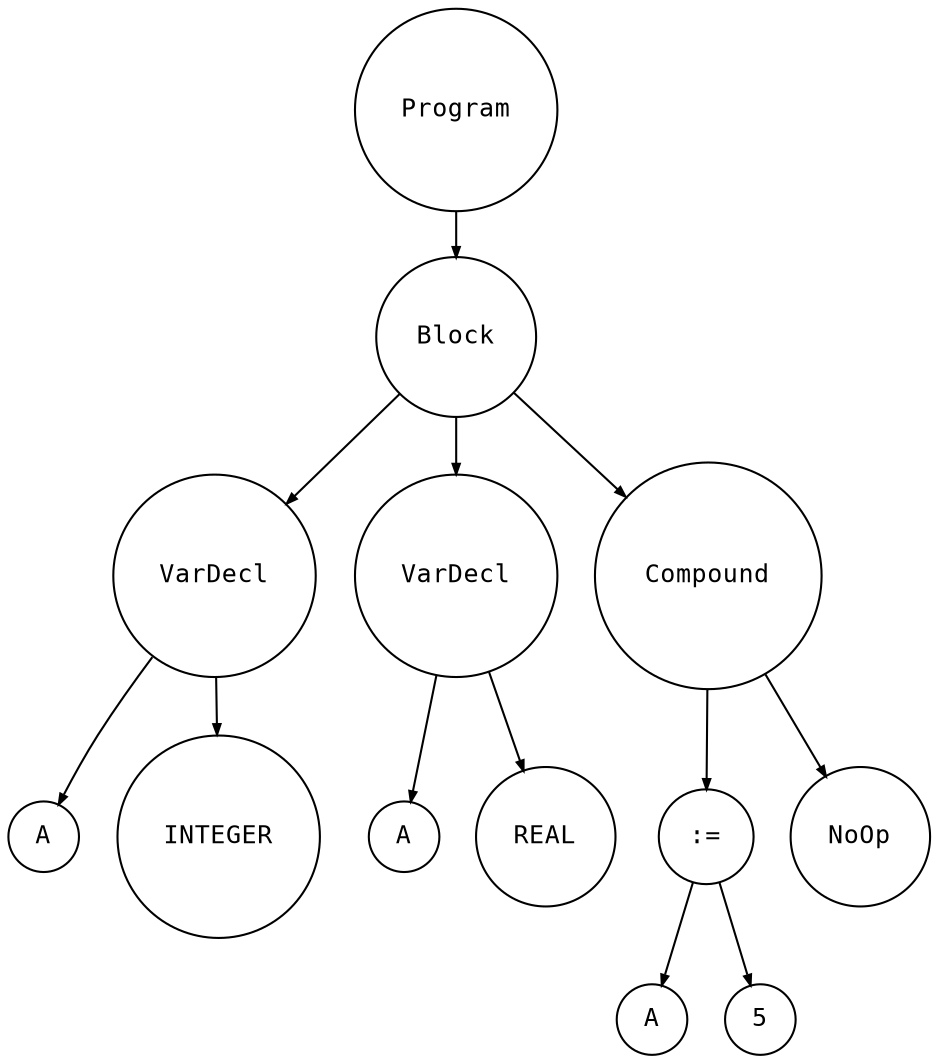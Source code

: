 digraph astgraph {
  node [shape=circle, fontsize=12, fontname="Courier", height=.1];
  ranksep=.3;
  edge [arrowsize=.5]
  node1 [label="Program"]
  node2 [label="Block"]
  node3 [label="VarDecl"]
  node4 [label="A"]
  node3 -> node4
  node5 [label="INTEGER"]
  node3 -> node5
  node6 [label="VarDecl"]
  node7 [label="A"]
  node6 -> node7
  node8 [label="REAL"]
  node6 -> node8
  node9 [label="Compound"]
  node10 [label=":="]
  node11 [label="A"]
  node12 [label="5"]
  node10 -> node11
  node10 -> node12
  node9 -> node10
  node13 [label="NoOp"]
  node9 -> node13
  node2 -> node3
  node2 -> node6
  node2 -> node9
  node1 -> node2
}